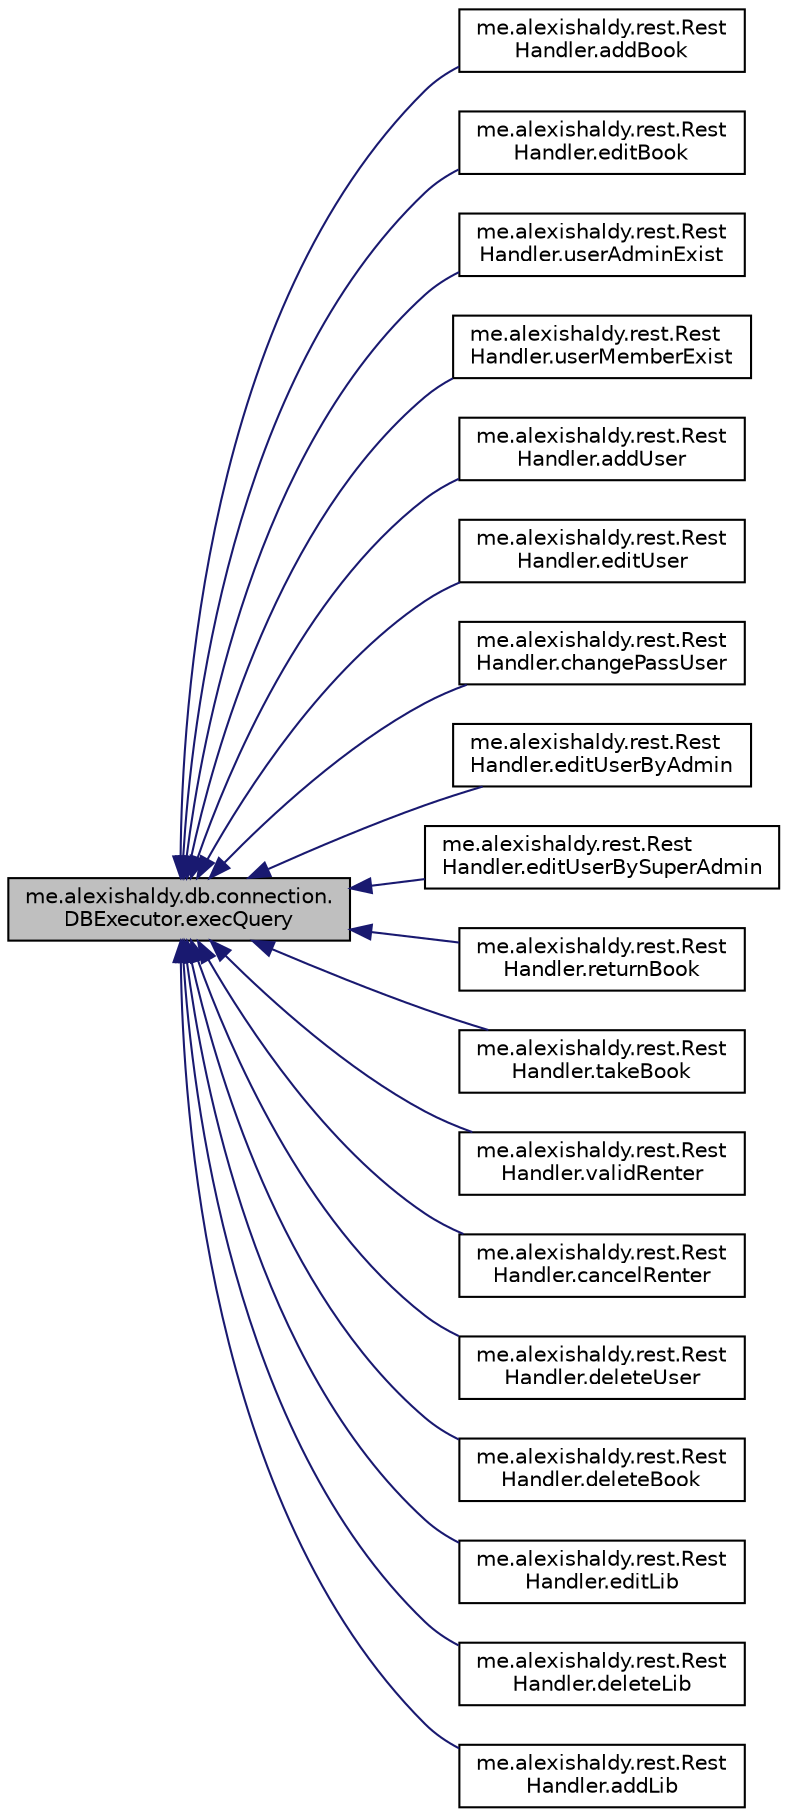 digraph "me.alexishaldy.db.connection.DBExecutor.execQuery"
{
  edge [fontname="Helvetica",fontsize="10",labelfontname="Helvetica",labelfontsize="10"];
  node [fontname="Helvetica",fontsize="10",shape=record];
  rankdir="LR";
  Node5 [label="me.alexishaldy.db.connection.\lDBExecutor.execQuery",height=0.2,width=0.4,color="black", fillcolor="grey75", style="filled", fontcolor="black"];
  Node5 -> Node6 [dir="back",color="midnightblue",fontsize="10",style="solid",fontname="Helvetica"];
  Node6 [label="me.alexishaldy.rest.Rest\lHandler.addBook",height=0.2,width=0.4,color="black", fillcolor="white", style="filled",URL="$classme_1_1alexishaldy_1_1rest_1_1_rest_handler.html#aeacb2e29e00a1a185614220cf95b771c"];
  Node5 -> Node7 [dir="back",color="midnightblue",fontsize="10",style="solid",fontname="Helvetica"];
  Node7 [label="me.alexishaldy.rest.Rest\lHandler.editBook",height=0.2,width=0.4,color="black", fillcolor="white", style="filled",URL="$classme_1_1alexishaldy_1_1rest_1_1_rest_handler.html#ab20fdefc51521db189b03ce9d50c096e"];
  Node5 -> Node8 [dir="back",color="midnightblue",fontsize="10",style="solid",fontname="Helvetica"];
  Node8 [label="me.alexishaldy.rest.Rest\lHandler.userAdminExist",height=0.2,width=0.4,color="black", fillcolor="white", style="filled",URL="$classme_1_1alexishaldy_1_1rest_1_1_rest_handler.html#aef44e016101a4940b880ff67056dae94"];
  Node5 -> Node9 [dir="back",color="midnightblue",fontsize="10",style="solid",fontname="Helvetica"];
  Node9 [label="me.alexishaldy.rest.Rest\lHandler.userMemberExist",height=0.2,width=0.4,color="black", fillcolor="white", style="filled",URL="$classme_1_1alexishaldy_1_1rest_1_1_rest_handler.html#a125c9dfda04093e07d55a2b04b7fc47f"];
  Node5 -> Node10 [dir="back",color="midnightblue",fontsize="10",style="solid",fontname="Helvetica"];
  Node10 [label="me.alexishaldy.rest.Rest\lHandler.addUser",height=0.2,width=0.4,color="black", fillcolor="white", style="filled",URL="$classme_1_1alexishaldy_1_1rest_1_1_rest_handler.html#ab8bc7dab33d88bba5ebfa1411b32e9e7"];
  Node5 -> Node11 [dir="back",color="midnightblue",fontsize="10",style="solid",fontname="Helvetica"];
  Node11 [label="me.alexishaldy.rest.Rest\lHandler.editUser",height=0.2,width=0.4,color="black", fillcolor="white", style="filled",URL="$classme_1_1alexishaldy_1_1rest_1_1_rest_handler.html#a5eb2f280a71218b44bc6ecd033fe2ad6"];
  Node5 -> Node12 [dir="back",color="midnightblue",fontsize="10",style="solid",fontname="Helvetica"];
  Node12 [label="me.alexishaldy.rest.Rest\lHandler.changePassUser",height=0.2,width=0.4,color="black", fillcolor="white", style="filled",URL="$classme_1_1alexishaldy_1_1rest_1_1_rest_handler.html#a386af840e93ed8b4ebd3c425283b5b01"];
  Node5 -> Node13 [dir="back",color="midnightblue",fontsize="10",style="solid",fontname="Helvetica"];
  Node13 [label="me.alexishaldy.rest.Rest\lHandler.editUserByAdmin",height=0.2,width=0.4,color="black", fillcolor="white", style="filled",URL="$classme_1_1alexishaldy_1_1rest_1_1_rest_handler.html#a5f8d328c53b9ac9054c87acea72de4a8"];
  Node5 -> Node14 [dir="back",color="midnightblue",fontsize="10",style="solid",fontname="Helvetica"];
  Node14 [label="me.alexishaldy.rest.Rest\lHandler.editUserBySuperAdmin",height=0.2,width=0.4,color="black", fillcolor="white", style="filled",URL="$classme_1_1alexishaldy_1_1rest_1_1_rest_handler.html#ad036da809f1a7d3f6f647ff4825b8fc7"];
  Node5 -> Node15 [dir="back",color="midnightblue",fontsize="10",style="solid",fontname="Helvetica"];
  Node15 [label="me.alexishaldy.rest.Rest\lHandler.returnBook",height=0.2,width=0.4,color="black", fillcolor="white", style="filled",URL="$classme_1_1alexishaldy_1_1rest_1_1_rest_handler.html#a54409a8c2152996d1c5cce29d42f46ed"];
  Node5 -> Node16 [dir="back",color="midnightblue",fontsize="10",style="solid",fontname="Helvetica"];
  Node16 [label="me.alexishaldy.rest.Rest\lHandler.takeBook",height=0.2,width=0.4,color="black", fillcolor="white", style="filled",URL="$classme_1_1alexishaldy_1_1rest_1_1_rest_handler.html#aebbc131bbb11e313c6b7ab2a3e504057"];
  Node5 -> Node17 [dir="back",color="midnightblue",fontsize="10",style="solid",fontname="Helvetica"];
  Node17 [label="me.alexishaldy.rest.Rest\lHandler.validRenter",height=0.2,width=0.4,color="black", fillcolor="white", style="filled",URL="$classme_1_1alexishaldy_1_1rest_1_1_rest_handler.html#a772bc1cc2544ada9a20547b7fc23c8cc"];
  Node5 -> Node18 [dir="back",color="midnightblue",fontsize="10",style="solid",fontname="Helvetica"];
  Node18 [label="me.alexishaldy.rest.Rest\lHandler.cancelRenter",height=0.2,width=0.4,color="black", fillcolor="white", style="filled",URL="$classme_1_1alexishaldy_1_1rest_1_1_rest_handler.html#a2c3093fdb6317c7b928315da79bea037"];
  Node5 -> Node19 [dir="back",color="midnightblue",fontsize="10",style="solid",fontname="Helvetica"];
  Node19 [label="me.alexishaldy.rest.Rest\lHandler.deleteUser",height=0.2,width=0.4,color="black", fillcolor="white", style="filled",URL="$classme_1_1alexishaldy_1_1rest_1_1_rest_handler.html#a952c6138683ba35e2fc8118b8ca7c01a"];
  Node5 -> Node20 [dir="back",color="midnightblue",fontsize="10",style="solid",fontname="Helvetica"];
  Node20 [label="me.alexishaldy.rest.Rest\lHandler.deleteBook",height=0.2,width=0.4,color="black", fillcolor="white", style="filled",URL="$classme_1_1alexishaldy_1_1rest_1_1_rest_handler.html#a0ff9141c937dacae5e08886300696b33"];
  Node5 -> Node21 [dir="back",color="midnightblue",fontsize="10",style="solid",fontname="Helvetica"];
  Node21 [label="me.alexishaldy.rest.Rest\lHandler.editLib",height=0.2,width=0.4,color="black", fillcolor="white", style="filled",URL="$classme_1_1alexishaldy_1_1rest_1_1_rest_handler.html#a132f91c9c3b74822139a7340d4423e3c"];
  Node5 -> Node22 [dir="back",color="midnightblue",fontsize="10",style="solid",fontname="Helvetica"];
  Node22 [label="me.alexishaldy.rest.Rest\lHandler.deleteLib",height=0.2,width=0.4,color="black", fillcolor="white", style="filled",URL="$classme_1_1alexishaldy_1_1rest_1_1_rest_handler.html#ae7795b1b3916f14c3648f5afe210545a"];
  Node5 -> Node23 [dir="back",color="midnightblue",fontsize="10",style="solid",fontname="Helvetica"];
  Node23 [label="me.alexishaldy.rest.Rest\lHandler.addLib",height=0.2,width=0.4,color="black", fillcolor="white", style="filled",URL="$classme_1_1alexishaldy_1_1rest_1_1_rest_handler.html#ac56e7c2cae20a43ff3e8970be392105c"];
}

